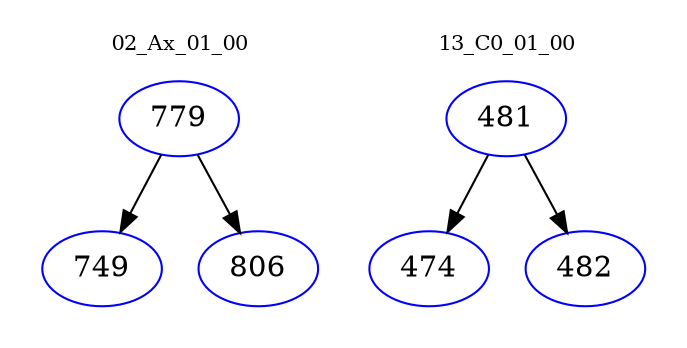 digraph{
subgraph cluster_0 {
color = white
label = "02_Ax_01_00";
fontsize=10;
T0_779 [label="779", color="blue"]
T0_779 -> T0_749 [color="black"]
T0_749 [label="749", color="blue"]
T0_779 -> T0_806 [color="black"]
T0_806 [label="806", color="blue"]
}
subgraph cluster_1 {
color = white
label = "13_C0_01_00";
fontsize=10;
T1_481 [label="481", color="blue"]
T1_481 -> T1_474 [color="black"]
T1_474 [label="474", color="blue"]
T1_481 -> T1_482 [color="black"]
T1_482 [label="482", color="blue"]
}
}
